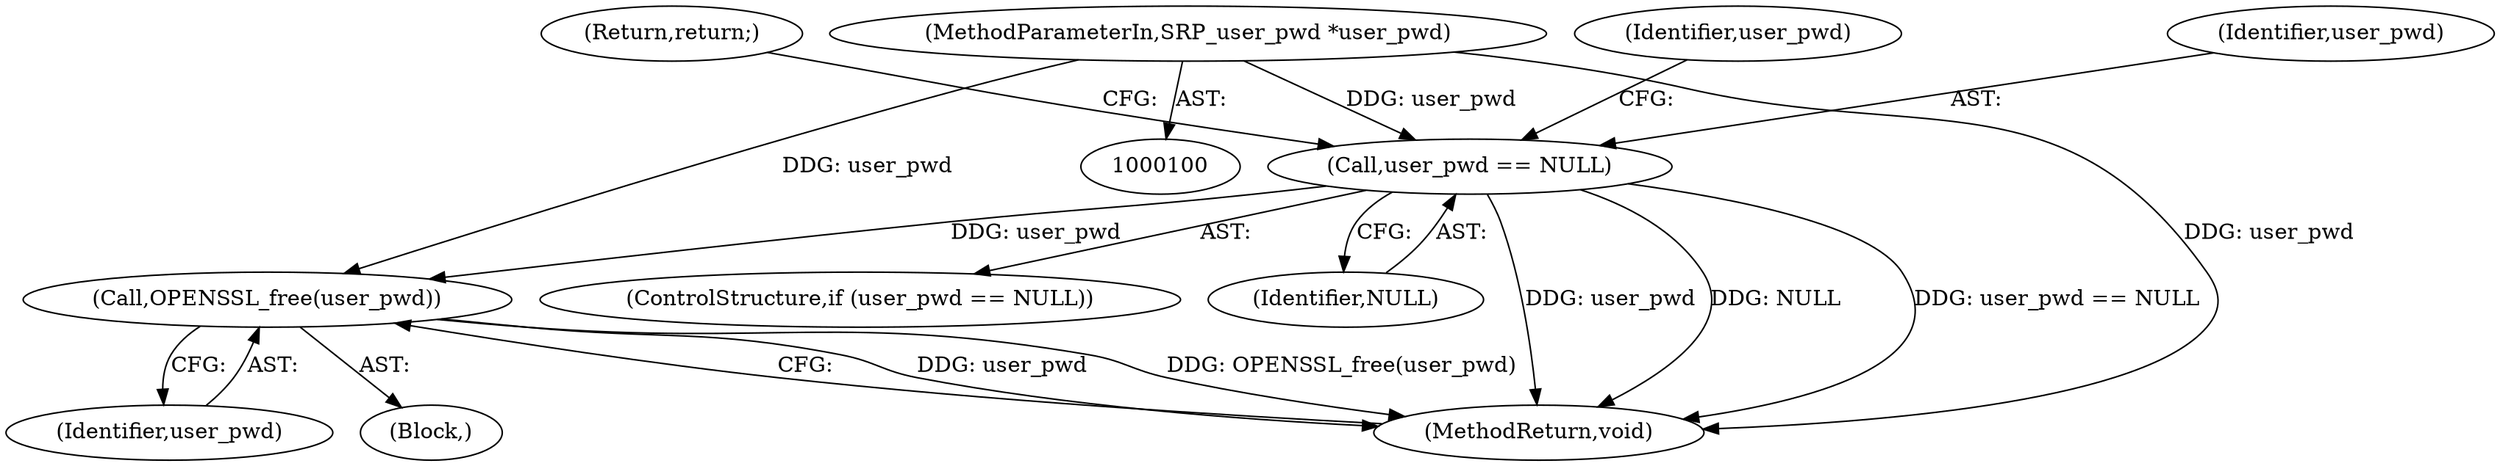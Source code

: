 digraph "0_openssl_259b664f950c2ba66fbf4b0fe5281327904ead21_1@API" {
"1000124" [label="(Call,OPENSSL_free(user_pwd))"];
"1000104" [label="(Call,user_pwd == NULL)"];
"1000101" [label="(MethodParameterIn,SRP_user_pwd *user_pwd)"];
"1000107" [label="(Return,return;)"];
"1000110" [label="(Identifier,user_pwd)"];
"1000103" [label="(ControlStructure,if (user_pwd == NULL))"];
"1000125" [label="(Identifier,user_pwd)"];
"1000124" [label="(Call,OPENSSL_free(user_pwd))"];
"1000102" [label="(Block,)"];
"1000126" [label="(MethodReturn,void)"];
"1000104" [label="(Call,user_pwd == NULL)"];
"1000106" [label="(Identifier,NULL)"];
"1000101" [label="(MethodParameterIn,SRP_user_pwd *user_pwd)"];
"1000105" [label="(Identifier,user_pwd)"];
"1000124" -> "1000102"  [label="AST: "];
"1000124" -> "1000125"  [label="CFG: "];
"1000125" -> "1000124"  [label="AST: "];
"1000126" -> "1000124"  [label="CFG: "];
"1000124" -> "1000126"  [label="DDG: user_pwd"];
"1000124" -> "1000126"  [label="DDG: OPENSSL_free(user_pwd)"];
"1000104" -> "1000124"  [label="DDG: user_pwd"];
"1000101" -> "1000124"  [label="DDG: user_pwd"];
"1000104" -> "1000103"  [label="AST: "];
"1000104" -> "1000106"  [label="CFG: "];
"1000105" -> "1000104"  [label="AST: "];
"1000106" -> "1000104"  [label="AST: "];
"1000107" -> "1000104"  [label="CFG: "];
"1000110" -> "1000104"  [label="CFG: "];
"1000104" -> "1000126"  [label="DDG: user_pwd == NULL"];
"1000104" -> "1000126"  [label="DDG: user_pwd"];
"1000104" -> "1000126"  [label="DDG: NULL"];
"1000101" -> "1000104"  [label="DDG: user_pwd"];
"1000101" -> "1000100"  [label="AST: "];
"1000101" -> "1000126"  [label="DDG: user_pwd"];
}
